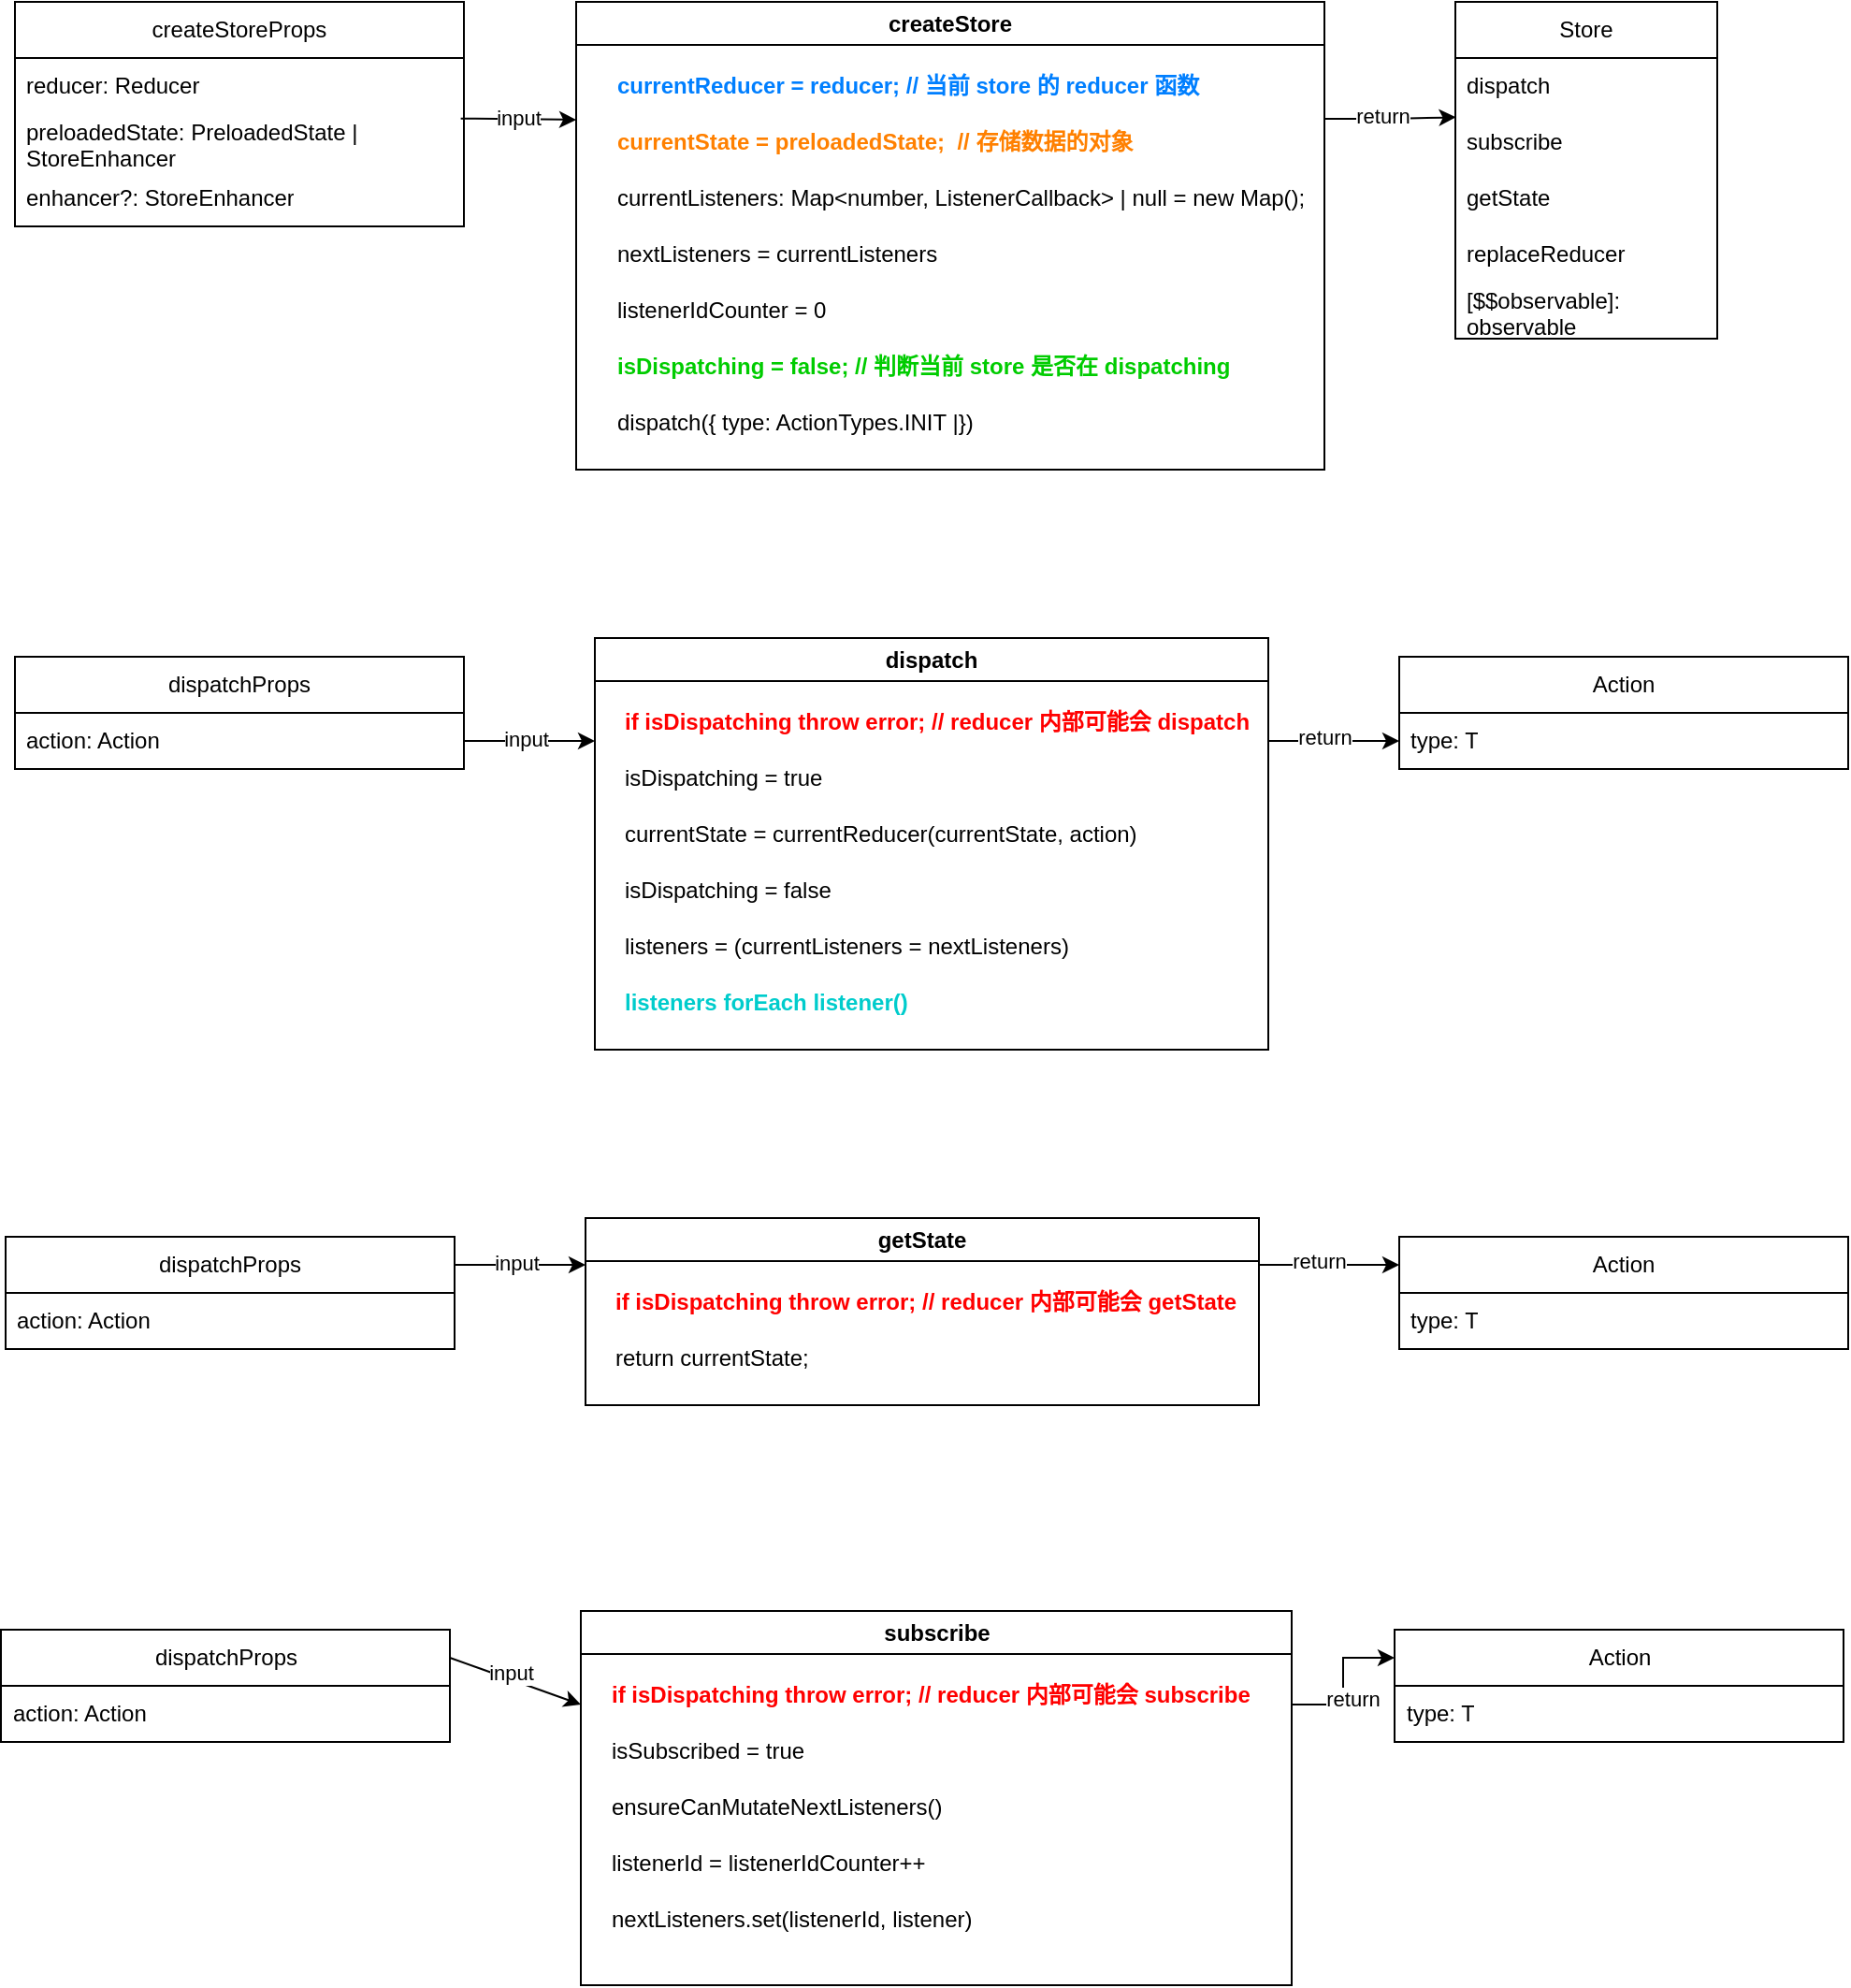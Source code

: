 <mxfile version="20.8.13" type="github">
  <diagram name="第 1 页" id="PB0HMO7qTsXfRS3Tt1VE">
    <mxGraphModel dx="1949" dy="1154" grid="1" gridSize="10" guides="1" tooltips="1" connect="1" arrows="1" fold="1" page="1" pageScale="1" pageWidth="827" pageHeight="1169" math="0" shadow="0">
      <root>
        <mxCell id="0" />
        <mxCell id="1" parent="0" />
        <mxCell id="atRBTWwNDYXVHSfVTS02-3" value="" style="edgeStyle=orthogonalEdgeStyle;rounded=0;orthogonalLoop=1;jettySize=auto;html=1;entryX=0.002;entryY=0.056;entryDx=0;entryDy=0;exitX=1;exitY=0.25;exitDx=0;exitDy=0;entryPerimeter=0;" edge="1" parent="1" source="atRBTWwNDYXVHSfVTS02-67" target="atRBTWwNDYXVHSfVTS02-10">
          <mxGeometry relative="1" as="geometry">
            <mxPoint x="490" y="185" as="sourcePoint" />
            <mxPoint x="630" y="125" as="targetPoint" />
          </mxGeometry>
        </mxCell>
        <mxCell id="atRBTWwNDYXVHSfVTS02-4" value="return" style="edgeLabel;html=1;align=center;verticalAlign=middle;resizable=0;points=[];" vertex="1" connectable="0" parent="atRBTWwNDYXVHSfVTS02-3">
          <mxGeometry x="-0.283" relative="1" as="geometry">
            <mxPoint x="5" y="-2" as="offset" />
          </mxGeometry>
        </mxCell>
        <mxCell id="atRBTWwNDYXVHSfVTS02-8" value="Store" style="swimlane;fontStyle=0;childLayout=stackLayout;horizontal=1;startSize=30;horizontalStack=0;resizeParent=1;resizeParentMax=0;resizeLast=0;collapsible=1;marginBottom=0;whiteSpace=wrap;html=1;" vertex="1" parent="1">
          <mxGeometry x="720" y="410" width="140" height="180" as="geometry">
            <mxRectangle x="420" y="400" width="60" height="30" as="alternateBounds" />
          </mxGeometry>
        </mxCell>
        <mxCell id="atRBTWwNDYXVHSfVTS02-9" value="dispatch" style="text;strokeColor=none;fillColor=none;align=left;verticalAlign=middle;spacingLeft=4;spacingRight=4;overflow=hidden;points=[[0,0.5],[1,0.5]];portConstraint=eastwest;rotatable=0;whiteSpace=wrap;html=1;" vertex="1" parent="atRBTWwNDYXVHSfVTS02-8">
          <mxGeometry y="30" width="140" height="30" as="geometry" />
        </mxCell>
        <mxCell id="atRBTWwNDYXVHSfVTS02-10" value="subscribe" style="text;strokeColor=none;fillColor=none;align=left;verticalAlign=middle;spacingLeft=4;spacingRight=4;overflow=hidden;points=[[0,0.5],[1,0.5]];portConstraint=eastwest;rotatable=0;whiteSpace=wrap;html=1;" vertex="1" parent="atRBTWwNDYXVHSfVTS02-8">
          <mxGeometry y="60" width="140" height="30" as="geometry" />
        </mxCell>
        <mxCell id="atRBTWwNDYXVHSfVTS02-11" value="getState" style="text;strokeColor=none;fillColor=none;align=left;verticalAlign=middle;spacingLeft=4;spacingRight=4;overflow=hidden;points=[[0,0.5],[1,0.5]];portConstraint=eastwest;rotatable=0;whiteSpace=wrap;html=1;" vertex="1" parent="atRBTWwNDYXVHSfVTS02-8">
          <mxGeometry y="90" width="140" height="30" as="geometry" />
        </mxCell>
        <mxCell id="atRBTWwNDYXVHSfVTS02-16" value="replaceReducer" style="text;strokeColor=none;fillColor=none;align=left;verticalAlign=middle;spacingLeft=4;spacingRight=4;overflow=hidden;points=[[0,0.5],[1,0.5]];portConstraint=eastwest;rotatable=0;whiteSpace=wrap;html=1;" vertex="1" parent="atRBTWwNDYXVHSfVTS02-8">
          <mxGeometry y="120" width="140" height="30" as="geometry" />
        </mxCell>
        <mxCell id="atRBTWwNDYXVHSfVTS02-17" value="[$$observable]: observable" style="text;strokeColor=none;fillColor=none;align=left;verticalAlign=middle;spacingLeft=4;spacingRight=4;overflow=hidden;points=[[0,0.5],[1,0.5]];portConstraint=eastwest;rotatable=0;whiteSpace=wrap;html=1;" vertex="1" parent="atRBTWwNDYXVHSfVTS02-8">
          <mxGeometry y="150" width="140" height="30" as="geometry" />
        </mxCell>
        <mxCell id="atRBTWwNDYXVHSfVTS02-59" value="" style="endArrow=classic;html=1;rounded=0;exitX=0.993;exitY=1.078;exitDx=0;exitDy=0;exitPerimeter=0;" edge="1" parent="1" source="atRBTWwNDYXVHSfVTS02-62">
          <mxGeometry width="50" height="50" relative="1" as="geometry">
            <mxPoint x="301" y="174" as="sourcePoint" />
            <mxPoint x="250" y="473" as="targetPoint" />
          </mxGeometry>
        </mxCell>
        <mxCell id="atRBTWwNDYXVHSfVTS02-60" value="input" style="edgeLabel;html=1;align=center;verticalAlign=middle;resizable=0;points=[];" vertex="1" connectable="0" parent="atRBTWwNDYXVHSfVTS02-59">
          <mxGeometry x="-0.286" y="-1" relative="1" as="geometry">
            <mxPoint x="8" y="-2" as="offset" />
          </mxGeometry>
        </mxCell>
        <mxCell id="atRBTWwNDYXVHSfVTS02-61" value="createStoreProps" style="swimlane;fontStyle=0;childLayout=stackLayout;horizontal=1;startSize=30;horizontalStack=0;resizeParent=1;resizeParentMax=0;resizeLast=0;collapsible=1;marginBottom=0;whiteSpace=wrap;html=1;" vertex="1" parent="1">
          <mxGeometry x="-50" y="410" width="240" height="120" as="geometry">
            <mxRectangle x="420" y="400" width="60" height="30" as="alternateBounds" />
          </mxGeometry>
        </mxCell>
        <mxCell id="atRBTWwNDYXVHSfVTS02-62" value="reducer: Reducer" style="text;strokeColor=none;fillColor=none;align=left;verticalAlign=middle;spacingLeft=4;spacingRight=4;overflow=hidden;points=[[0,0.5],[1,0.5]];portConstraint=eastwest;rotatable=0;whiteSpace=wrap;html=1;" vertex="1" parent="atRBTWwNDYXVHSfVTS02-61">
          <mxGeometry y="30" width="240" height="30" as="geometry" />
        </mxCell>
        <mxCell id="atRBTWwNDYXVHSfVTS02-63" value="preloadedState: PreloadedState | StoreEnhancer" style="text;strokeColor=none;fillColor=none;align=left;verticalAlign=middle;spacingLeft=4;spacingRight=4;overflow=hidden;points=[[0,0.5],[1,0.5]];portConstraint=eastwest;rotatable=0;whiteSpace=wrap;html=1;" vertex="1" parent="atRBTWwNDYXVHSfVTS02-61">
          <mxGeometry y="60" width="240" height="30" as="geometry" />
        </mxCell>
        <mxCell id="atRBTWwNDYXVHSfVTS02-65" value="enhancer?: StoreEnhancer" style="text;strokeColor=none;fillColor=none;align=left;verticalAlign=middle;spacingLeft=4;spacingRight=4;overflow=hidden;points=[[0,0.5],[1,0.5]];portConstraint=eastwest;rotatable=0;whiteSpace=wrap;html=1;" vertex="1" parent="atRBTWwNDYXVHSfVTS02-61">
          <mxGeometry y="90" width="240" height="30" as="geometry" />
        </mxCell>
        <mxCell id="atRBTWwNDYXVHSfVTS02-67" value="createStore" style="swimlane;whiteSpace=wrap;html=1;strokeColor=default;" vertex="1" parent="1">
          <mxGeometry x="250" y="410" width="400" height="250" as="geometry">
            <mxRectangle x="340" y="440" width="110" height="30" as="alternateBounds" />
          </mxGeometry>
        </mxCell>
        <mxCell id="atRBTWwNDYXVHSfVTS02-69" value="currentReducer = reducer; // 当前 store 的 reducer 函数" style="text;html=1;align=left;verticalAlign=middle;resizable=0;points=[];autosize=1;strokeColor=none;fillColor=none;fontColor=#007FFF;fontStyle=1" vertex="1" parent="atRBTWwNDYXVHSfVTS02-67">
          <mxGeometry x="20" y="30" width="330" height="30" as="geometry" />
        </mxCell>
        <mxCell id="atRBTWwNDYXVHSfVTS02-70" value="&lt;b&gt;&lt;font&gt;currentState = preloadedState;&amp;nbsp; // 存储数据的对象&lt;/font&gt;&lt;/b&gt;" style="text;html=1;align=left;verticalAlign=middle;resizable=0;points=[];autosize=1;strokeColor=none;fillColor=none;fontColor=#FF8000;" vertex="1" parent="atRBTWwNDYXVHSfVTS02-67">
          <mxGeometry x="20" y="60" width="300" height="30" as="geometry" />
        </mxCell>
        <mxCell id="atRBTWwNDYXVHSfVTS02-71" value="currentListeners: Map&amp;lt;number, ListenerCallback&amp;gt; | null = new Map();" style="text;html=1;align=left;verticalAlign=middle;resizable=0;points=[];autosize=1;strokeColor=none;fillColor=none;" vertex="1" parent="atRBTWwNDYXVHSfVTS02-67">
          <mxGeometry x="20" y="90" width="390" height="30" as="geometry" />
        </mxCell>
        <mxCell id="atRBTWwNDYXVHSfVTS02-72" value="nextListeners = currentListeners" style="text;html=1;align=left;verticalAlign=middle;resizable=0;points=[];autosize=1;strokeColor=none;fillColor=none;" vertex="1" parent="atRBTWwNDYXVHSfVTS02-67">
          <mxGeometry x="20" y="120" width="190" height="30" as="geometry" />
        </mxCell>
        <mxCell id="atRBTWwNDYXVHSfVTS02-73" value="listenerIdCounter = 0" style="text;html=1;align=left;verticalAlign=middle;resizable=0;points=[];autosize=1;strokeColor=none;fillColor=none;" vertex="1" parent="atRBTWwNDYXVHSfVTS02-67">
          <mxGeometry x="20" y="150" width="140" height="30" as="geometry" />
        </mxCell>
        <mxCell id="atRBTWwNDYXVHSfVTS02-75" value="isDispatching = false; // 判断当前 store 是否在 dispatching" style="text;html=1;align=left;verticalAlign=middle;resizable=0;points=[];autosize=1;strokeColor=none;fillColor=none;fontStyle=1;fontColor=#00CC00;" vertex="1" parent="atRBTWwNDYXVHSfVTS02-67">
          <mxGeometry x="20" y="180" width="350" height="30" as="geometry" />
        </mxCell>
        <mxCell id="atRBTWwNDYXVHSfVTS02-76" value="dispatch({ type: ActionTypes.INIT |})" style="text;html=1;align=left;verticalAlign=middle;resizable=0;points=[];autosize=1;strokeColor=none;fillColor=none;" vertex="1" parent="atRBTWwNDYXVHSfVTS02-67">
          <mxGeometry x="20" y="210" width="210" height="30" as="geometry" />
        </mxCell>
        <mxCell id="atRBTWwNDYXVHSfVTS02-81" value="dispatch" style="swimlane;whiteSpace=wrap;html=1;strokeColor=default;" vertex="1" parent="1">
          <mxGeometry x="260" y="750" width="360" height="220" as="geometry" />
        </mxCell>
        <mxCell id="atRBTWwNDYXVHSfVTS02-82" value="if isDispatching throw error; // reducer 内部可能会 dispatch" style="text;strokeColor=none;fillColor=none;align=left;verticalAlign=middle;spacingLeft=4;spacingRight=4;overflow=hidden;points=[[0,0.5],[1,0.5]];portConstraint=eastwest;rotatable=0;whiteSpace=wrap;html=1;fontColor=#FF0000;fontStyle=1" vertex="1" parent="atRBTWwNDYXVHSfVTS02-81">
          <mxGeometry x="10" y="30" width="350" height="30" as="geometry" />
        </mxCell>
        <mxCell id="atRBTWwNDYXVHSfVTS02-83" value="isDispatching = true" style="text;strokeColor=none;fillColor=none;align=left;verticalAlign=middle;spacingLeft=4;spacingRight=4;overflow=hidden;points=[[0,0.5],[1,0.5]];portConstraint=eastwest;rotatable=0;whiteSpace=wrap;html=1;" vertex="1" parent="atRBTWwNDYXVHSfVTS02-81">
          <mxGeometry x="10" y="60" width="130" height="30" as="geometry" />
        </mxCell>
        <mxCell id="atRBTWwNDYXVHSfVTS02-84" value="currentState = currentReducer(currentState, action)" style="text;strokeColor=none;fillColor=none;align=left;verticalAlign=middle;spacingLeft=4;spacingRight=4;overflow=hidden;points=[[0,0.5],[1,0.5]];portConstraint=eastwest;rotatable=0;whiteSpace=wrap;html=1;" vertex="1" parent="atRBTWwNDYXVHSfVTS02-81">
          <mxGeometry x="10" y="90" width="290" height="30" as="geometry" />
        </mxCell>
        <mxCell id="atRBTWwNDYXVHSfVTS02-85" value="isDispatching = false" style="text;strokeColor=none;fillColor=none;align=left;verticalAlign=middle;spacingLeft=4;spacingRight=4;overflow=hidden;points=[[0,0.5],[1,0.5]];portConstraint=eastwest;rotatable=0;whiteSpace=wrap;html=1;" vertex="1" parent="atRBTWwNDYXVHSfVTS02-81">
          <mxGeometry x="10" y="120" width="290" height="30" as="geometry" />
        </mxCell>
        <mxCell id="atRBTWwNDYXVHSfVTS02-86" value="listeners = (currentListeners = nextListeners)" style="text;strokeColor=none;fillColor=none;align=left;verticalAlign=middle;spacingLeft=4;spacingRight=4;overflow=hidden;points=[[0,0.5],[1,0.5]];portConstraint=eastwest;rotatable=0;whiteSpace=wrap;html=1;" vertex="1" parent="atRBTWwNDYXVHSfVTS02-81">
          <mxGeometry x="10" y="150" width="290" height="30" as="geometry" />
        </mxCell>
        <mxCell id="atRBTWwNDYXVHSfVTS02-87" value="listeners forEach listener()" style="text;strokeColor=none;fillColor=none;align=left;verticalAlign=middle;spacingLeft=4;spacingRight=4;overflow=hidden;points=[[0,0.5],[1,0.5]];portConstraint=eastwest;rotatable=0;whiteSpace=wrap;html=1;fontColor=#00CCCC;fontStyle=1" vertex="1" parent="atRBTWwNDYXVHSfVTS02-81">
          <mxGeometry x="10" y="180" width="290" height="30" as="geometry" />
        </mxCell>
        <mxCell id="atRBTWwNDYXVHSfVTS02-88" value="dispatchProps" style="swimlane;fontStyle=0;childLayout=stackLayout;horizontal=1;startSize=30;horizontalStack=0;resizeParent=1;resizeParentMax=0;resizeLast=0;collapsible=1;marginBottom=0;whiteSpace=wrap;html=1;" vertex="1" parent="1">
          <mxGeometry x="-50" y="760" width="240" height="60" as="geometry">
            <mxRectangle x="420" y="400" width="60" height="30" as="alternateBounds" />
          </mxGeometry>
        </mxCell>
        <mxCell id="atRBTWwNDYXVHSfVTS02-89" value="action: Action" style="text;strokeColor=none;fillColor=none;align=left;verticalAlign=middle;spacingLeft=4;spacingRight=4;overflow=hidden;points=[[0,0.5],[1,0.5]];portConstraint=eastwest;rotatable=0;whiteSpace=wrap;html=1;" vertex="1" parent="atRBTWwNDYXVHSfVTS02-88">
          <mxGeometry y="30" width="240" height="30" as="geometry" />
        </mxCell>
        <mxCell id="atRBTWwNDYXVHSfVTS02-92" value="Action" style="swimlane;fontStyle=0;childLayout=stackLayout;horizontal=1;startSize=30;horizontalStack=0;resizeParent=1;resizeParentMax=0;resizeLast=0;collapsible=1;marginBottom=0;whiteSpace=wrap;html=1;" vertex="1" parent="1">
          <mxGeometry x="690" y="760" width="240" height="60" as="geometry">
            <mxRectangle x="420" y="400" width="60" height="30" as="alternateBounds" />
          </mxGeometry>
        </mxCell>
        <mxCell id="atRBTWwNDYXVHSfVTS02-93" value="type: T" style="text;strokeColor=none;fillColor=none;align=left;verticalAlign=middle;spacingLeft=4;spacingRight=4;overflow=hidden;points=[[0,0.5],[1,0.5]];portConstraint=eastwest;rotatable=0;whiteSpace=wrap;html=1;" vertex="1" parent="atRBTWwNDYXVHSfVTS02-92">
          <mxGeometry y="30" width="240" height="30" as="geometry" />
        </mxCell>
        <mxCell id="atRBTWwNDYXVHSfVTS02-98" value="" style="endArrow=classic;html=1;rounded=0;exitX=1;exitY=0.5;exitDx=0;exitDy=0;entryX=0;entryY=0.25;entryDx=0;entryDy=0;" edge="1" parent="1" source="atRBTWwNDYXVHSfVTS02-89" target="atRBTWwNDYXVHSfVTS02-81">
          <mxGeometry width="50" height="50" relative="1" as="geometry">
            <mxPoint x="200" y="710" as="sourcePoint" />
            <mxPoint x="251.68" y="790.66" as="targetPoint" />
          </mxGeometry>
        </mxCell>
        <mxCell id="atRBTWwNDYXVHSfVTS02-99" value="input" style="edgeLabel;html=1;align=center;verticalAlign=middle;resizable=0;points=[];" vertex="1" connectable="0" parent="atRBTWwNDYXVHSfVTS02-98">
          <mxGeometry x="-0.286" y="-1" relative="1" as="geometry">
            <mxPoint x="8" y="-2" as="offset" />
          </mxGeometry>
        </mxCell>
        <mxCell id="atRBTWwNDYXVHSfVTS02-100" value="" style="edgeStyle=orthogonalEdgeStyle;rounded=0;orthogonalLoop=1;jettySize=auto;html=1;entryX=0;entryY=0.5;entryDx=0;entryDy=0;exitX=1;exitY=0.25;exitDx=0;exitDy=0;" edge="1" parent="1" source="atRBTWwNDYXVHSfVTS02-81" target="atRBTWwNDYXVHSfVTS02-93">
          <mxGeometry relative="1" as="geometry">
            <mxPoint x="660" y="482.5" as="sourcePoint" />
            <mxPoint x="730.28" y="481.68" as="targetPoint" />
          </mxGeometry>
        </mxCell>
        <mxCell id="atRBTWwNDYXVHSfVTS02-101" value="return" style="edgeLabel;html=1;align=center;verticalAlign=middle;resizable=0;points=[];" vertex="1" connectable="0" parent="atRBTWwNDYXVHSfVTS02-100">
          <mxGeometry x="-0.283" relative="1" as="geometry">
            <mxPoint x="5" y="-2" as="offset" />
          </mxGeometry>
        </mxCell>
        <mxCell id="atRBTWwNDYXVHSfVTS02-102" value="getState" style="swimlane;whiteSpace=wrap;html=1;strokeColor=default;" vertex="1" parent="1">
          <mxGeometry x="255" y="1060" width="360" height="100" as="geometry" />
        </mxCell>
        <mxCell id="atRBTWwNDYXVHSfVTS02-104" value="return currentState;" style="text;strokeColor=none;fillColor=none;align=left;verticalAlign=middle;spacingLeft=4;spacingRight=4;overflow=hidden;points=[[0,0.5],[1,0.5]];portConstraint=eastwest;rotatable=0;whiteSpace=wrap;html=1;" vertex="1" parent="atRBTWwNDYXVHSfVTS02-102">
          <mxGeometry x="10" y="60" width="130" height="30" as="geometry" />
        </mxCell>
        <mxCell id="atRBTWwNDYXVHSfVTS02-117" value="if isDispatching throw error; // reducer 内部可能会 getState" style="text;strokeColor=none;fillColor=none;align=left;verticalAlign=middle;spacingLeft=4;spacingRight=4;overflow=hidden;points=[[0,0.5],[1,0.5]];portConstraint=eastwest;rotatable=0;whiteSpace=wrap;html=1;fontColor=#FF0000;fontStyle=1" vertex="1" parent="atRBTWwNDYXVHSfVTS02-102">
          <mxGeometry x="10" y="30" width="350" height="30" as="geometry" />
        </mxCell>
        <mxCell id="atRBTWwNDYXVHSfVTS02-109" value="dispatchProps" style="swimlane;fontStyle=0;childLayout=stackLayout;horizontal=1;startSize=30;horizontalStack=0;resizeParent=1;resizeParentMax=0;resizeLast=0;collapsible=1;marginBottom=0;whiteSpace=wrap;html=1;" vertex="1" parent="1">
          <mxGeometry x="-55" y="1070" width="240" height="60" as="geometry">
            <mxRectangle x="420" y="400" width="60" height="30" as="alternateBounds" />
          </mxGeometry>
        </mxCell>
        <mxCell id="atRBTWwNDYXVHSfVTS02-110" value="action: Action" style="text;strokeColor=none;fillColor=none;align=left;verticalAlign=middle;spacingLeft=4;spacingRight=4;overflow=hidden;points=[[0,0.5],[1,0.5]];portConstraint=eastwest;rotatable=0;whiteSpace=wrap;html=1;" vertex="1" parent="atRBTWwNDYXVHSfVTS02-109">
          <mxGeometry y="30" width="240" height="30" as="geometry" />
        </mxCell>
        <mxCell id="atRBTWwNDYXVHSfVTS02-111" value="Action" style="swimlane;fontStyle=0;childLayout=stackLayout;horizontal=1;startSize=30;horizontalStack=0;resizeParent=1;resizeParentMax=0;resizeLast=0;collapsible=1;marginBottom=0;whiteSpace=wrap;html=1;" vertex="1" parent="1">
          <mxGeometry x="690" y="1070" width="240" height="60" as="geometry">
            <mxRectangle x="420" y="400" width="60" height="30" as="alternateBounds" />
          </mxGeometry>
        </mxCell>
        <mxCell id="atRBTWwNDYXVHSfVTS02-112" value="type: T" style="text;strokeColor=none;fillColor=none;align=left;verticalAlign=middle;spacingLeft=4;spacingRight=4;overflow=hidden;points=[[0,0.5],[1,0.5]];portConstraint=eastwest;rotatable=0;whiteSpace=wrap;html=1;" vertex="1" parent="atRBTWwNDYXVHSfVTS02-111">
          <mxGeometry y="30" width="240" height="30" as="geometry" />
        </mxCell>
        <mxCell id="atRBTWwNDYXVHSfVTS02-113" value="" style="endArrow=classic;html=1;rounded=0;exitX=1;exitY=0.25;exitDx=0;exitDy=0;entryX=0;entryY=0.25;entryDx=0;entryDy=0;" edge="1" parent="1" source="atRBTWwNDYXVHSfVTS02-109" target="atRBTWwNDYXVHSfVTS02-102">
          <mxGeometry width="50" height="50" relative="1" as="geometry">
            <mxPoint x="195" y="1020" as="sourcePoint" />
            <mxPoint x="246.68" y="1100.66" as="targetPoint" />
          </mxGeometry>
        </mxCell>
        <mxCell id="atRBTWwNDYXVHSfVTS02-114" value="input" style="edgeLabel;html=1;align=center;verticalAlign=middle;resizable=0;points=[];" vertex="1" connectable="0" parent="atRBTWwNDYXVHSfVTS02-113">
          <mxGeometry x="-0.286" y="-1" relative="1" as="geometry">
            <mxPoint x="8" y="-2" as="offset" />
          </mxGeometry>
        </mxCell>
        <mxCell id="atRBTWwNDYXVHSfVTS02-115" value="" style="edgeStyle=orthogonalEdgeStyle;rounded=0;orthogonalLoop=1;jettySize=auto;html=1;entryX=0;entryY=0.25;entryDx=0;entryDy=0;exitX=1;exitY=0.25;exitDx=0;exitDy=0;" edge="1" parent="1" source="atRBTWwNDYXVHSfVTS02-102" target="atRBTWwNDYXVHSfVTS02-111">
          <mxGeometry relative="1" as="geometry">
            <mxPoint x="655" y="792.5" as="sourcePoint" />
            <mxPoint x="725.28" y="791.68" as="targetPoint" />
          </mxGeometry>
        </mxCell>
        <mxCell id="atRBTWwNDYXVHSfVTS02-116" value="return" style="edgeLabel;html=1;align=center;verticalAlign=middle;resizable=0;points=[];" vertex="1" connectable="0" parent="atRBTWwNDYXVHSfVTS02-115">
          <mxGeometry x="-0.283" relative="1" as="geometry">
            <mxPoint x="5" y="-2" as="offset" />
          </mxGeometry>
        </mxCell>
        <mxCell id="atRBTWwNDYXVHSfVTS02-118" value="subscribe" style="swimlane;whiteSpace=wrap;html=1;strokeColor=default;" vertex="1" parent="1">
          <mxGeometry x="252.5" y="1270" width="380" height="200" as="geometry" />
        </mxCell>
        <mxCell id="atRBTWwNDYXVHSfVTS02-119" value="isSubscribed = true" style="text;strokeColor=none;fillColor=none;align=left;verticalAlign=middle;spacingLeft=4;spacingRight=4;overflow=hidden;points=[[0,0.5],[1,0.5]];portConstraint=eastwest;rotatable=0;whiteSpace=wrap;html=1;" vertex="1" parent="atRBTWwNDYXVHSfVTS02-118">
          <mxGeometry x="10" y="60" width="130" height="30" as="geometry" />
        </mxCell>
        <mxCell id="atRBTWwNDYXVHSfVTS02-120" value="if isDispatching throw error; // reducer 内部可能会 subscribe" style="text;strokeColor=none;fillColor=none;align=left;verticalAlign=middle;spacingLeft=4;spacingRight=4;overflow=hidden;points=[[0,0.5],[1,0.5]];portConstraint=eastwest;rotatable=0;whiteSpace=wrap;html=1;fontColor=#FF0000;fontStyle=1" vertex="1" parent="atRBTWwNDYXVHSfVTS02-118">
          <mxGeometry x="10" y="30" width="360" height="30" as="geometry" />
        </mxCell>
        <mxCell id="atRBTWwNDYXVHSfVTS02-129" value="ensureCanMutateNextListeners()" style="text;strokeColor=none;fillColor=none;align=left;verticalAlign=middle;spacingLeft=4;spacingRight=4;overflow=hidden;points=[[0,0.5],[1,0.5]];portConstraint=eastwest;rotatable=0;whiteSpace=wrap;html=1;" vertex="1" parent="atRBTWwNDYXVHSfVTS02-118">
          <mxGeometry x="10" y="90" width="230" height="30" as="geometry" />
        </mxCell>
        <mxCell id="atRBTWwNDYXVHSfVTS02-130" value="listenerId = listenerIdCounter++" style="text;strokeColor=none;fillColor=none;align=left;verticalAlign=middle;spacingLeft=4;spacingRight=4;overflow=hidden;points=[[0,0.5],[1,0.5]];portConstraint=eastwest;rotatable=0;whiteSpace=wrap;html=1;" vertex="1" parent="atRBTWwNDYXVHSfVTS02-118">
          <mxGeometry x="10" y="120" width="230" height="30" as="geometry" />
        </mxCell>
        <mxCell id="atRBTWwNDYXVHSfVTS02-131" value="nextListeners.set(listenerId, listener)" style="text;strokeColor=none;fillColor=none;align=left;verticalAlign=middle;spacingLeft=4;spacingRight=4;overflow=hidden;points=[[0,0.5],[1,0.5]];portConstraint=eastwest;rotatable=0;whiteSpace=wrap;html=1;" vertex="1" parent="atRBTWwNDYXVHSfVTS02-118">
          <mxGeometry x="10" y="150" width="230" height="30" as="geometry" />
        </mxCell>
        <mxCell id="atRBTWwNDYXVHSfVTS02-121" value="dispatchProps" style="swimlane;fontStyle=0;childLayout=stackLayout;horizontal=1;startSize=30;horizontalStack=0;resizeParent=1;resizeParentMax=0;resizeLast=0;collapsible=1;marginBottom=0;whiteSpace=wrap;html=1;" vertex="1" parent="1">
          <mxGeometry x="-57.5" y="1280" width="240" height="60" as="geometry">
            <mxRectangle x="420" y="400" width="60" height="30" as="alternateBounds" />
          </mxGeometry>
        </mxCell>
        <mxCell id="atRBTWwNDYXVHSfVTS02-122" value="action: Action" style="text;strokeColor=none;fillColor=none;align=left;verticalAlign=middle;spacingLeft=4;spacingRight=4;overflow=hidden;points=[[0,0.5],[1,0.5]];portConstraint=eastwest;rotatable=0;whiteSpace=wrap;html=1;" vertex="1" parent="atRBTWwNDYXVHSfVTS02-121">
          <mxGeometry y="30" width="240" height="30" as="geometry" />
        </mxCell>
        <mxCell id="atRBTWwNDYXVHSfVTS02-123" value="Action" style="swimlane;fontStyle=0;childLayout=stackLayout;horizontal=1;startSize=30;horizontalStack=0;resizeParent=1;resizeParentMax=0;resizeLast=0;collapsible=1;marginBottom=0;whiteSpace=wrap;html=1;" vertex="1" parent="1">
          <mxGeometry x="687.5" y="1280" width="240" height="60" as="geometry">
            <mxRectangle x="420" y="400" width="60" height="30" as="alternateBounds" />
          </mxGeometry>
        </mxCell>
        <mxCell id="atRBTWwNDYXVHSfVTS02-124" value="type: T" style="text;strokeColor=none;fillColor=none;align=left;verticalAlign=middle;spacingLeft=4;spacingRight=4;overflow=hidden;points=[[0,0.5],[1,0.5]];portConstraint=eastwest;rotatable=0;whiteSpace=wrap;html=1;" vertex="1" parent="atRBTWwNDYXVHSfVTS02-123">
          <mxGeometry y="30" width="240" height="30" as="geometry" />
        </mxCell>
        <mxCell id="atRBTWwNDYXVHSfVTS02-125" value="" style="endArrow=classic;html=1;rounded=0;exitX=1;exitY=0.25;exitDx=0;exitDy=0;entryX=0;entryY=0.25;entryDx=0;entryDy=0;" edge="1" parent="1" source="atRBTWwNDYXVHSfVTS02-121" target="atRBTWwNDYXVHSfVTS02-118">
          <mxGeometry width="50" height="50" relative="1" as="geometry">
            <mxPoint x="192.5" y="1230" as="sourcePoint" />
            <mxPoint x="244.18" y="1310.66" as="targetPoint" />
          </mxGeometry>
        </mxCell>
        <mxCell id="atRBTWwNDYXVHSfVTS02-126" value="input" style="edgeLabel;html=1;align=center;verticalAlign=middle;resizable=0;points=[];" vertex="1" connectable="0" parent="atRBTWwNDYXVHSfVTS02-125">
          <mxGeometry x="-0.286" y="-1" relative="1" as="geometry">
            <mxPoint x="8" y="-2" as="offset" />
          </mxGeometry>
        </mxCell>
        <mxCell id="atRBTWwNDYXVHSfVTS02-127" value="" style="edgeStyle=orthogonalEdgeStyle;rounded=0;orthogonalLoop=1;jettySize=auto;html=1;entryX=0;entryY=0.25;entryDx=0;entryDy=0;exitX=1;exitY=0.25;exitDx=0;exitDy=0;" edge="1" parent="1" source="atRBTWwNDYXVHSfVTS02-118" target="atRBTWwNDYXVHSfVTS02-123">
          <mxGeometry relative="1" as="geometry">
            <mxPoint x="652.5" y="1002.5" as="sourcePoint" />
            <mxPoint x="722.78" y="1001.68" as="targetPoint" />
          </mxGeometry>
        </mxCell>
        <mxCell id="atRBTWwNDYXVHSfVTS02-128" value="return" style="edgeLabel;html=1;align=center;verticalAlign=middle;resizable=0;points=[];" vertex="1" connectable="0" parent="atRBTWwNDYXVHSfVTS02-127">
          <mxGeometry x="-0.283" relative="1" as="geometry">
            <mxPoint x="5" y="-2" as="offset" />
          </mxGeometry>
        </mxCell>
      </root>
    </mxGraphModel>
  </diagram>
</mxfile>
